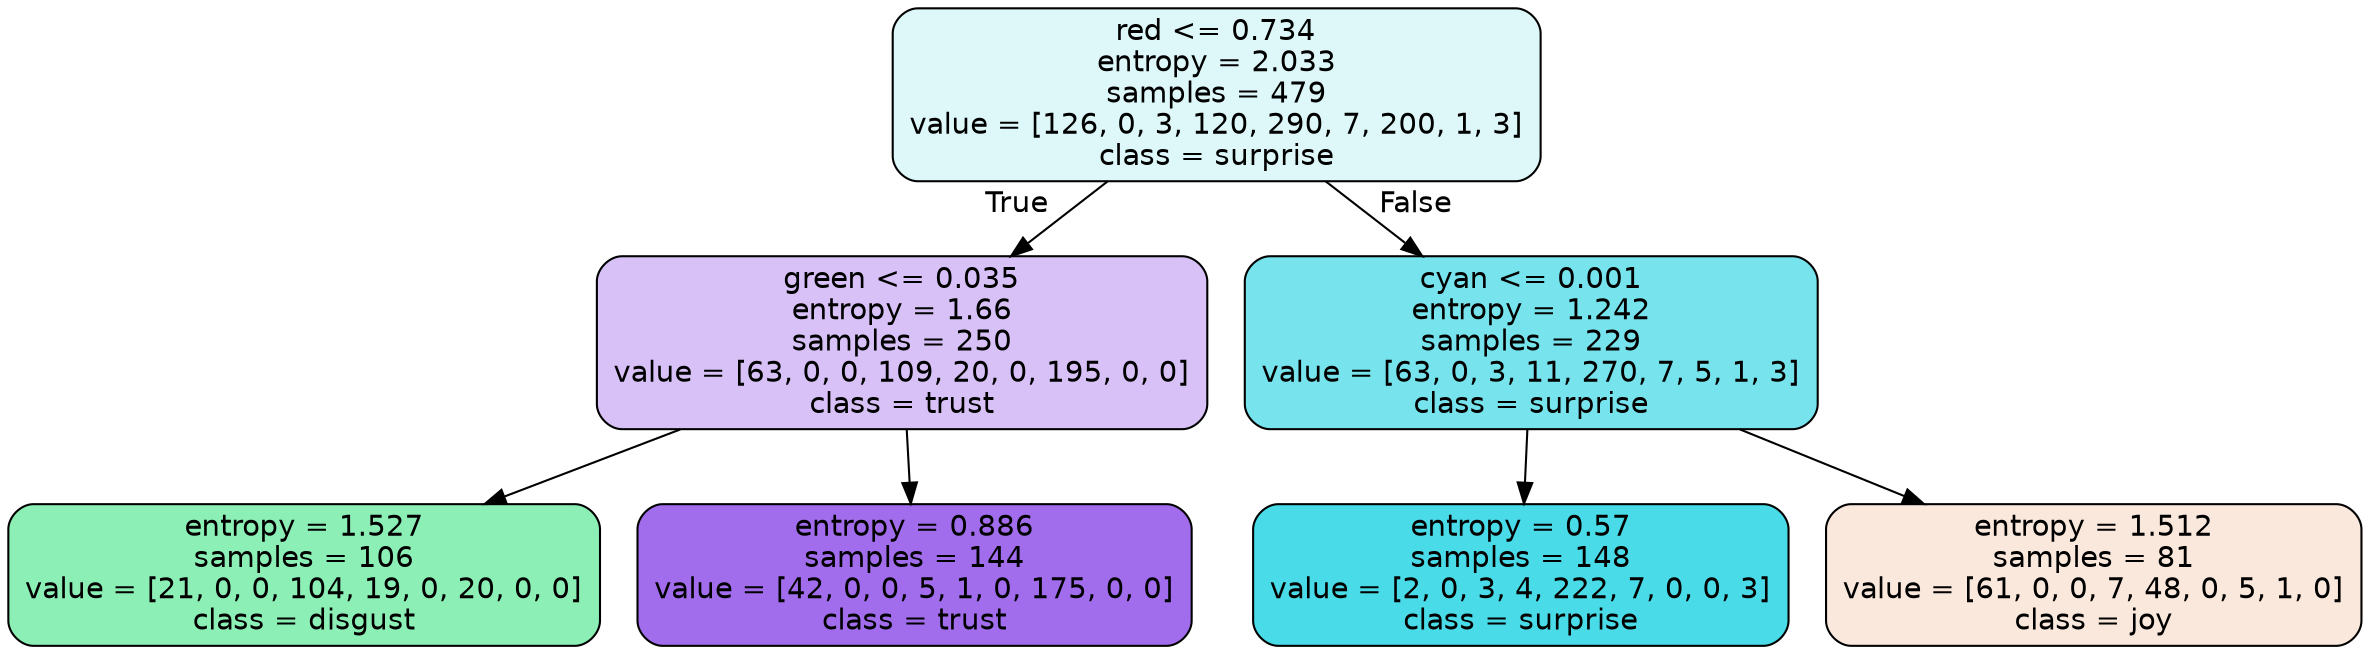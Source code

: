 digraph Tree {
node [shape=box, style="filled, rounded", color="black", fontname=helvetica] ;
edge [fontname=helvetica] ;
0 [label="red <= 0.734\nentropy = 2.033\nsamples = 479\nvalue = [126, 0, 3, 120, 290, 7, 200, 1, 3]\nclass = surprise", fillcolor="#39d7e52a"] ;
1 [label="green <= 0.035\nentropy = 1.66\nsamples = 250\nvalue = [63, 0, 0, 109, 20, 0, 195, 0, 0]\nclass = trust", fillcolor="#8139e54f"] ;
0 -> 1 [labeldistance=2.5, labelangle=45, headlabel="True"] ;
2 [label="entropy = 1.527\nsamples = 106\nvalue = [21, 0, 0, 104, 19, 0, 20, 0, 0]\nclass = disgust", fillcolor="#39e58194"] ;
1 -> 2 ;
3 [label="entropy = 0.886\nsamples = 144\nvalue = [42, 0, 0, 5, 1, 0, 175, 0, 0]\nclass = trust", fillcolor="#8139e5bb"] ;
1 -> 3 ;
4 [label="cyan <= 0.001\nentropy = 1.242\nsamples = 229\nvalue = [63, 0, 3, 11, 270, 7, 5, 1, 3]\nclass = surprise", fillcolor="#39d7e5b0"] ;
0 -> 4 [labeldistance=2.5, labelangle=-45, headlabel="False"] ;
5 [label="entropy = 0.57\nsamples = 148\nvalue = [2, 0, 3, 4, 222, 7, 0, 0, 3]\nclass = surprise", fillcolor="#39d7e5ea"] ;
4 -> 5 ;
6 [label="entropy = 1.512\nsamples = 81\nvalue = [61, 0, 0, 7, 48, 0, 5, 1, 0]\nclass = joy", fillcolor="#e581392d"] ;
4 -> 6 ;
}